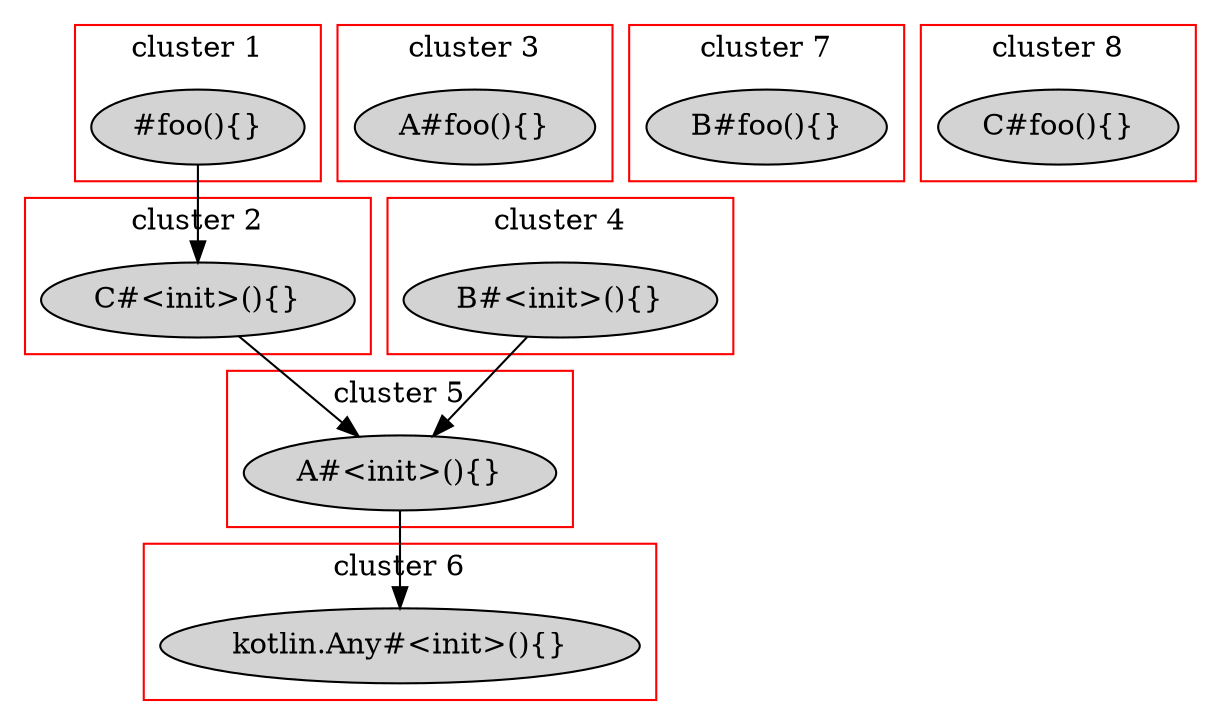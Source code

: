 digraph call_graph {

    subgraph "cluster_1" {
        node [style=filled];
        label="cluster 1";
        color=red;
        "#foo(){}" [label="#foo(){}",];
    }
    subgraph "cluster_2" {
        node [style=filled];
        label="cluster 2";
        color=red;
        "C#<init>(){}" [label="C#<init>(){}",];
    }
    subgraph "cluster_3" {
        node [style=filled];
        label="cluster 3";
        color=red;
        "A#foo(){}" [label="A#foo(){}",];
    }
    subgraph "cluster_4" {
        node [style=filled];
        label="cluster 4";
        color=red;
        "B#<init>(){}" [label="B#<init>(){}",];
    }
    subgraph "cluster_5" {
        node [style=filled];
        label="cluster 5";
        color=red;
        "A#<init>(){}" [label="A#<init>(){}",];
    }
    subgraph "cluster_6" {
        node [style=filled];
        label="cluster 6";
        color=red;
        "kotlin.Any#<init>(){}" [label="kotlin.Any#<init>(){}",];
    }
    subgraph "cluster_7" {
        node [style=filled];
        label="cluster 7";
        color=red;
        "B#foo(){}" [label="B#foo(){}",];
    }
    subgraph "cluster_8" {
        node [style=filled];
        label="cluster 8";
        color=red;
        "C#foo(){}" [label="C#foo(){}",];
    }
    "#foo(){}" -> "C#<init>(){}";
    "A#<init>(){}" -> "kotlin.Any#<init>(){}";
    "B#<init>(){}" -> "A#<init>(){}";
    "C#<init>(){}" -> "A#<init>(){}";
}
